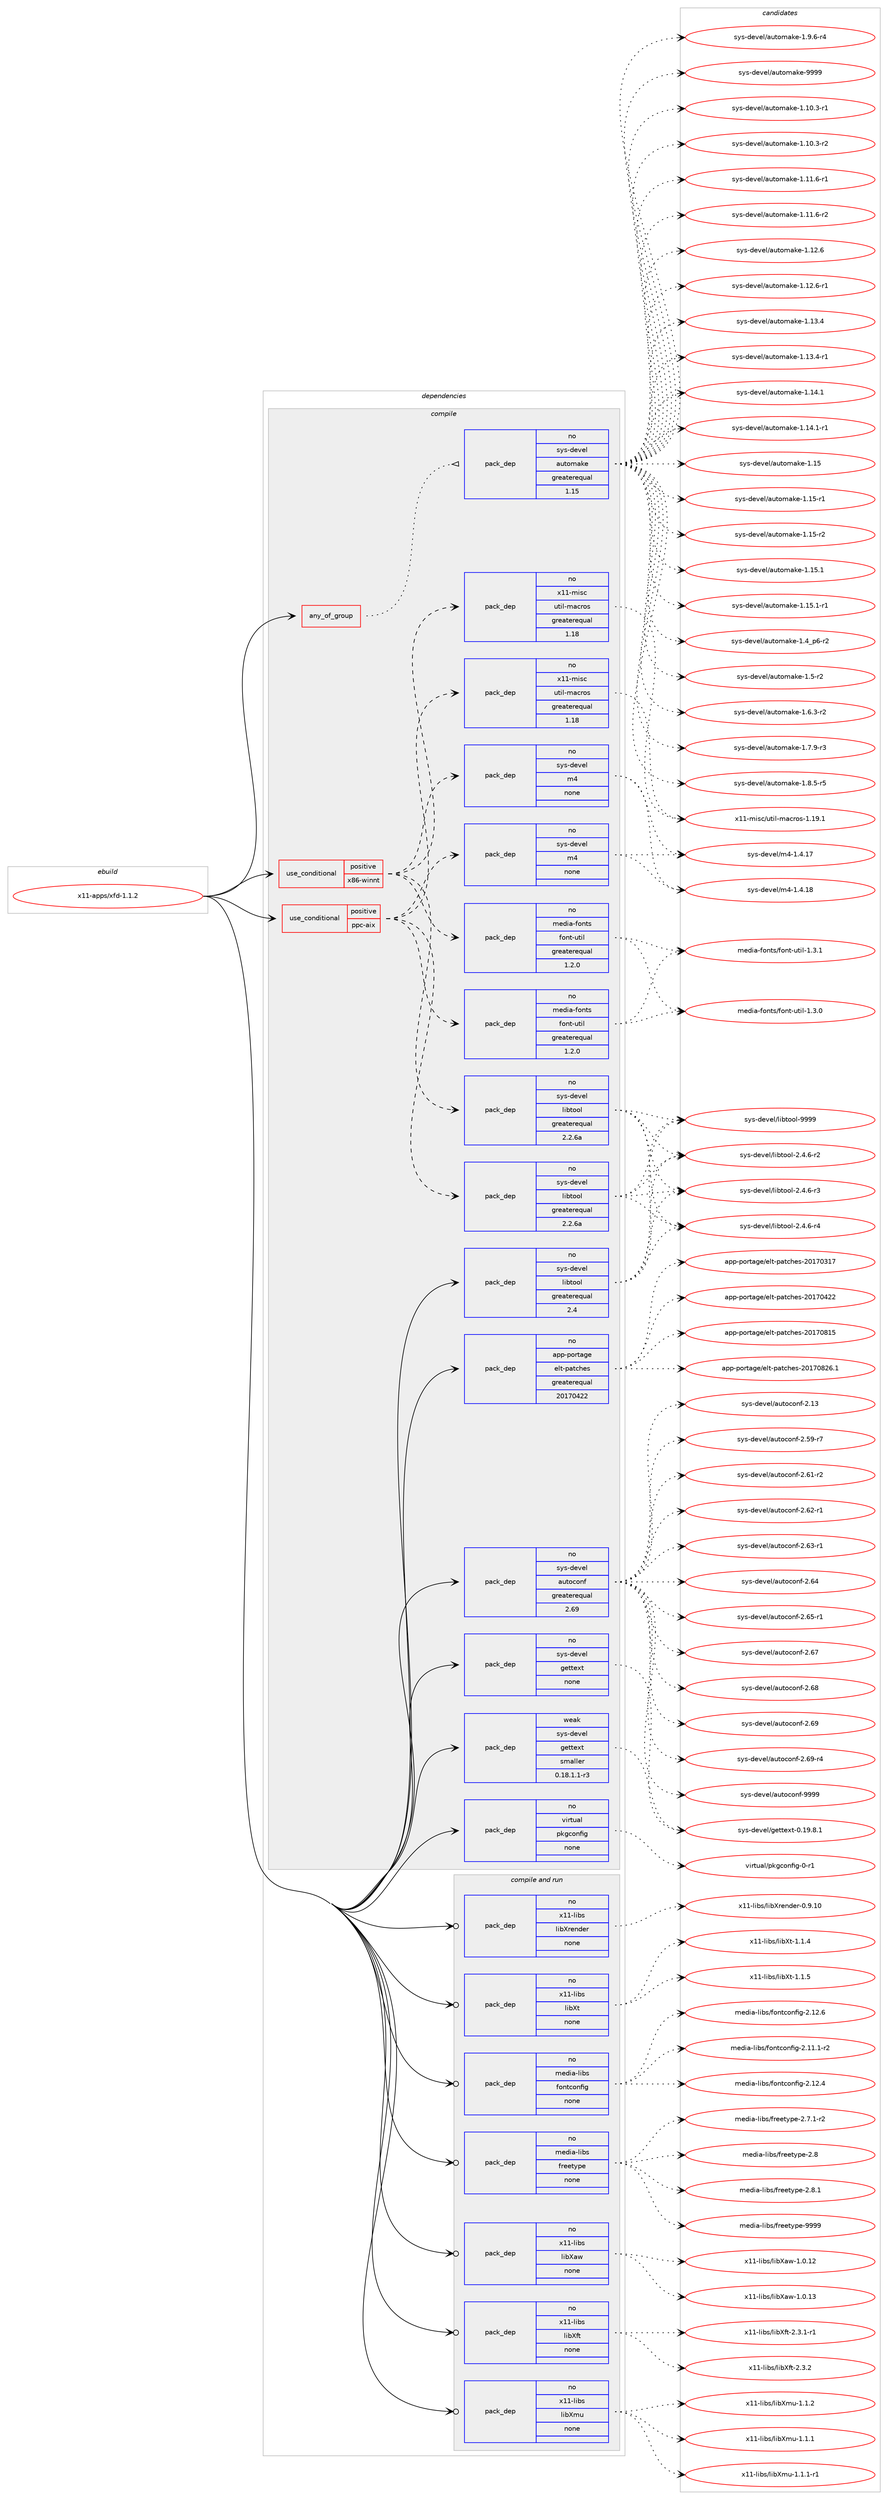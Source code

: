 digraph prolog {

# *************
# Graph options
# *************

newrank=true;
concentrate=true;
compound=true;
graph [rankdir=LR,fontname=Helvetica,fontsize=10,ranksep=1.5];#, ranksep=2.5, nodesep=0.2];
edge  [arrowhead=vee];
node  [fontname=Helvetica,fontsize=10];

# **********
# The ebuild
# **********

subgraph cluster_leftcol {
color=gray;
rank=same;
label=<<i>ebuild</i>>;
id [label="x11-apps/xfd-1.1.2", color=red, width=4, href="../x11-apps/xfd-1.1.2.svg"];
}

# ****************
# The dependencies
# ****************

subgraph cluster_midcol {
color=gray;
label=<<i>dependencies</i>>;
subgraph cluster_compile {
fillcolor="#eeeeee";
style=filled;
label=<<i>compile</i>>;
subgraph any9056 {
dependency510207 [label=<<TABLE BORDER="0" CELLBORDER="1" CELLSPACING="0" CELLPADDING="4"><TR><TD CELLPADDING="10">any_of_group</TD></TR></TABLE>>, shape=none, color=red];subgraph pack379287 {
dependency510208 [label=<<TABLE BORDER="0" CELLBORDER="1" CELLSPACING="0" CELLPADDING="4" WIDTH="220"><TR><TD ROWSPAN="6" CELLPADDING="30">pack_dep</TD></TR><TR><TD WIDTH="110">no</TD></TR><TR><TD>sys-devel</TD></TR><TR><TD>automake</TD></TR><TR><TD>greaterequal</TD></TR><TR><TD>1.15</TD></TR></TABLE>>, shape=none, color=blue];
}
dependency510207:e -> dependency510208:w [weight=20,style="dotted",arrowhead="oinv"];
}
id:e -> dependency510207:w [weight=20,style="solid",arrowhead="vee"];
subgraph cond121525 {
dependency510209 [label=<<TABLE BORDER="0" CELLBORDER="1" CELLSPACING="0" CELLPADDING="4"><TR><TD ROWSPAN="3" CELLPADDING="10">use_conditional</TD></TR><TR><TD>positive</TD></TR><TR><TD>ppc-aix</TD></TR></TABLE>>, shape=none, color=red];
subgraph pack379288 {
dependency510210 [label=<<TABLE BORDER="0" CELLBORDER="1" CELLSPACING="0" CELLPADDING="4" WIDTH="220"><TR><TD ROWSPAN="6" CELLPADDING="30">pack_dep</TD></TR><TR><TD WIDTH="110">no</TD></TR><TR><TD>sys-devel</TD></TR><TR><TD>libtool</TD></TR><TR><TD>greaterequal</TD></TR><TR><TD>2.2.6a</TD></TR></TABLE>>, shape=none, color=blue];
}
dependency510209:e -> dependency510210:w [weight=20,style="dashed",arrowhead="vee"];
subgraph pack379289 {
dependency510211 [label=<<TABLE BORDER="0" CELLBORDER="1" CELLSPACING="0" CELLPADDING="4" WIDTH="220"><TR><TD ROWSPAN="6" CELLPADDING="30">pack_dep</TD></TR><TR><TD WIDTH="110">no</TD></TR><TR><TD>sys-devel</TD></TR><TR><TD>m4</TD></TR><TR><TD>none</TD></TR><TR><TD></TD></TR></TABLE>>, shape=none, color=blue];
}
dependency510209:e -> dependency510211:w [weight=20,style="dashed",arrowhead="vee"];
subgraph pack379290 {
dependency510212 [label=<<TABLE BORDER="0" CELLBORDER="1" CELLSPACING="0" CELLPADDING="4" WIDTH="220"><TR><TD ROWSPAN="6" CELLPADDING="30">pack_dep</TD></TR><TR><TD WIDTH="110">no</TD></TR><TR><TD>x11-misc</TD></TR><TR><TD>util-macros</TD></TR><TR><TD>greaterequal</TD></TR><TR><TD>1.18</TD></TR></TABLE>>, shape=none, color=blue];
}
dependency510209:e -> dependency510212:w [weight=20,style="dashed",arrowhead="vee"];
subgraph pack379291 {
dependency510213 [label=<<TABLE BORDER="0" CELLBORDER="1" CELLSPACING="0" CELLPADDING="4" WIDTH="220"><TR><TD ROWSPAN="6" CELLPADDING="30">pack_dep</TD></TR><TR><TD WIDTH="110">no</TD></TR><TR><TD>media-fonts</TD></TR><TR><TD>font-util</TD></TR><TR><TD>greaterequal</TD></TR><TR><TD>1.2.0</TD></TR></TABLE>>, shape=none, color=blue];
}
dependency510209:e -> dependency510213:w [weight=20,style="dashed",arrowhead="vee"];
}
id:e -> dependency510209:w [weight=20,style="solid",arrowhead="vee"];
subgraph cond121526 {
dependency510214 [label=<<TABLE BORDER="0" CELLBORDER="1" CELLSPACING="0" CELLPADDING="4"><TR><TD ROWSPAN="3" CELLPADDING="10">use_conditional</TD></TR><TR><TD>positive</TD></TR><TR><TD>x86-winnt</TD></TR></TABLE>>, shape=none, color=red];
subgraph pack379292 {
dependency510215 [label=<<TABLE BORDER="0" CELLBORDER="1" CELLSPACING="0" CELLPADDING="4" WIDTH="220"><TR><TD ROWSPAN="6" CELLPADDING="30">pack_dep</TD></TR><TR><TD WIDTH="110">no</TD></TR><TR><TD>sys-devel</TD></TR><TR><TD>libtool</TD></TR><TR><TD>greaterequal</TD></TR><TR><TD>2.2.6a</TD></TR></TABLE>>, shape=none, color=blue];
}
dependency510214:e -> dependency510215:w [weight=20,style="dashed",arrowhead="vee"];
subgraph pack379293 {
dependency510216 [label=<<TABLE BORDER="0" CELLBORDER="1" CELLSPACING="0" CELLPADDING="4" WIDTH="220"><TR><TD ROWSPAN="6" CELLPADDING="30">pack_dep</TD></TR><TR><TD WIDTH="110">no</TD></TR><TR><TD>sys-devel</TD></TR><TR><TD>m4</TD></TR><TR><TD>none</TD></TR><TR><TD></TD></TR></TABLE>>, shape=none, color=blue];
}
dependency510214:e -> dependency510216:w [weight=20,style="dashed",arrowhead="vee"];
subgraph pack379294 {
dependency510217 [label=<<TABLE BORDER="0" CELLBORDER="1" CELLSPACING="0" CELLPADDING="4" WIDTH="220"><TR><TD ROWSPAN="6" CELLPADDING="30">pack_dep</TD></TR><TR><TD WIDTH="110">no</TD></TR><TR><TD>x11-misc</TD></TR><TR><TD>util-macros</TD></TR><TR><TD>greaterequal</TD></TR><TR><TD>1.18</TD></TR></TABLE>>, shape=none, color=blue];
}
dependency510214:e -> dependency510217:w [weight=20,style="dashed",arrowhead="vee"];
subgraph pack379295 {
dependency510218 [label=<<TABLE BORDER="0" CELLBORDER="1" CELLSPACING="0" CELLPADDING="4" WIDTH="220"><TR><TD ROWSPAN="6" CELLPADDING="30">pack_dep</TD></TR><TR><TD WIDTH="110">no</TD></TR><TR><TD>media-fonts</TD></TR><TR><TD>font-util</TD></TR><TR><TD>greaterequal</TD></TR><TR><TD>1.2.0</TD></TR></TABLE>>, shape=none, color=blue];
}
dependency510214:e -> dependency510218:w [weight=20,style="dashed",arrowhead="vee"];
}
id:e -> dependency510214:w [weight=20,style="solid",arrowhead="vee"];
subgraph pack379296 {
dependency510219 [label=<<TABLE BORDER="0" CELLBORDER="1" CELLSPACING="0" CELLPADDING="4" WIDTH="220"><TR><TD ROWSPAN="6" CELLPADDING="30">pack_dep</TD></TR><TR><TD WIDTH="110">no</TD></TR><TR><TD>app-portage</TD></TR><TR><TD>elt-patches</TD></TR><TR><TD>greaterequal</TD></TR><TR><TD>20170422</TD></TR></TABLE>>, shape=none, color=blue];
}
id:e -> dependency510219:w [weight=20,style="solid",arrowhead="vee"];
subgraph pack379297 {
dependency510220 [label=<<TABLE BORDER="0" CELLBORDER="1" CELLSPACING="0" CELLPADDING="4" WIDTH="220"><TR><TD ROWSPAN="6" CELLPADDING="30">pack_dep</TD></TR><TR><TD WIDTH="110">no</TD></TR><TR><TD>sys-devel</TD></TR><TR><TD>autoconf</TD></TR><TR><TD>greaterequal</TD></TR><TR><TD>2.69</TD></TR></TABLE>>, shape=none, color=blue];
}
id:e -> dependency510220:w [weight=20,style="solid",arrowhead="vee"];
subgraph pack379298 {
dependency510221 [label=<<TABLE BORDER="0" CELLBORDER="1" CELLSPACING="0" CELLPADDING="4" WIDTH="220"><TR><TD ROWSPAN="6" CELLPADDING="30">pack_dep</TD></TR><TR><TD WIDTH="110">no</TD></TR><TR><TD>sys-devel</TD></TR><TR><TD>gettext</TD></TR><TR><TD>none</TD></TR><TR><TD></TD></TR></TABLE>>, shape=none, color=blue];
}
id:e -> dependency510221:w [weight=20,style="solid",arrowhead="vee"];
subgraph pack379299 {
dependency510222 [label=<<TABLE BORDER="0" CELLBORDER="1" CELLSPACING="0" CELLPADDING="4" WIDTH="220"><TR><TD ROWSPAN="6" CELLPADDING="30">pack_dep</TD></TR><TR><TD WIDTH="110">no</TD></TR><TR><TD>sys-devel</TD></TR><TR><TD>libtool</TD></TR><TR><TD>greaterequal</TD></TR><TR><TD>2.4</TD></TR></TABLE>>, shape=none, color=blue];
}
id:e -> dependency510222:w [weight=20,style="solid",arrowhead="vee"];
subgraph pack379300 {
dependency510223 [label=<<TABLE BORDER="0" CELLBORDER="1" CELLSPACING="0" CELLPADDING="4" WIDTH="220"><TR><TD ROWSPAN="6" CELLPADDING="30">pack_dep</TD></TR><TR><TD WIDTH="110">no</TD></TR><TR><TD>virtual</TD></TR><TR><TD>pkgconfig</TD></TR><TR><TD>none</TD></TR><TR><TD></TD></TR></TABLE>>, shape=none, color=blue];
}
id:e -> dependency510223:w [weight=20,style="solid",arrowhead="vee"];
subgraph pack379301 {
dependency510224 [label=<<TABLE BORDER="0" CELLBORDER="1" CELLSPACING="0" CELLPADDING="4" WIDTH="220"><TR><TD ROWSPAN="6" CELLPADDING="30">pack_dep</TD></TR><TR><TD WIDTH="110">weak</TD></TR><TR><TD>sys-devel</TD></TR><TR><TD>gettext</TD></TR><TR><TD>smaller</TD></TR><TR><TD>0.18.1.1-r3</TD></TR></TABLE>>, shape=none, color=blue];
}
id:e -> dependency510224:w [weight=20,style="solid",arrowhead="vee"];
}
subgraph cluster_compileandrun {
fillcolor="#eeeeee";
style=filled;
label=<<i>compile and run</i>>;
subgraph pack379302 {
dependency510225 [label=<<TABLE BORDER="0" CELLBORDER="1" CELLSPACING="0" CELLPADDING="4" WIDTH="220"><TR><TD ROWSPAN="6" CELLPADDING="30">pack_dep</TD></TR><TR><TD WIDTH="110">no</TD></TR><TR><TD>media-libs</TD></TR><TR><TD>fontconfig</TD></TR><TR><TD>none</TD></TR><TR><TD></TD></TR></TABLE>>, shape=none, color=blue];
}
id:e -> dependency510225:w [weight=20,style="solid",arrowhead="odotvee"];
subgraph pack379303 {
dependency510226 [label=<<TABLE BORDER="0" CELLBORDER="1" CELLSPACING="0" CELLPADDING="4" WIDTH="220"><TR><TD ROWSPAN="6" CELLPADDING="30">pack_dep</TD></TR><TR><TD WIDTH="110">no</TD></TR><TR><TD>media-libs</TD></TR><TR><TD>freetype</TD></TR><TR><TD>none</TD></TR><TR><TD></TD></TR></TABLE>>, shape=none, color=blue];
}
id:e -> dependency510226:w [weight=20,style="solid",arrowhead="odotvee"];
subgraph pack379304 {
dependency510227 [label=<<TABLE BORDER="0" CELLBORDER="1" CELLSPACING="0" CELLPADDING="4" WIDTH="220"><TR><TD ROWSPAN="6" CELLPADDING="30">pack_dep</TD></TR><TR><TD WIDTH="110">no</TD></TR><TR><TD>x11-libs</TD></TR><TR><TD>libXaw</TD></TR><TR><TD>none</TD></TR><TR><TD></TD></TR></TABLE>>, shape=none, color=blue];
}
id:e -> dependency510227:w [weight=20,style="solid",arrowhead="odotvee"];
subgraph pack379305 {
dependency510228 [label=<<TABLE BORDER="0" CELLBORDER="1" CELLSPACING="0" CELLPADDING="4" WIDTH="220"><TR><TD ROWSPAN="6" CELLPADDING="30">pack_dep</TD></TR><TR><TD WIDTH="110">no</TD></TR><TR><TD>x11-libs</TD></TR><TR><TD>libXft</TD></TR><TR><TD>none</TD></TR><TR><TD></TD></TR></TABLE>>, shape=none, color=blue];
}
id:e -> dependency510228:w [weight=20,style="solid",arrowhead="odotvee"];
subgraph pack379306 {
dependency510229 [label=<<TABLE BORDER="0" CELLBORDER="1" CELLSPACING="0" CELLPADDING="4" WIDTH="220"><TR><TD ROWSPAN="6" CELLPADDING="30">pack_dep</TD></TR><TR><TD WIDTH="110">no</TD></TR><TR><TD>x11-libs</TD></TR><TR><TD>libXmu</TD></TR><TR><TD>none</TD></TR><TR><TD></TD></TR></TABLE>>, shape=none, color=blue];
}
id:e -> dependency510229:w [weight=20,style="solid",arrowhead="odotvee"];
subgraph pack379307 {
dependency510230 [label=<<TABLE BORDER="0" CELLBORDER="1" CELLSPACING="0" CELLPADDING="4" WIDTH="220"><TR><TD ROWSPAN="6" CELLPADDING="30">pack_dep</TD></TR><TR><TD WIDTH="110">no</TD></TR><TR><TD>x11-libs</TD></TR><TR><TD>libXrender</TD></TR><TR><TD>none</TD></TR><TR><TD></TD></TR></TABLE>>, shape=none, color=blue];
}
id:e -> dependency510230:w [weight=20,style="solid",arrowhead="odotvee"];
subgraph pack379308 {
dependency510231 [label=<<TABLE BORDER="0" CELLBORDER="1" CELLSPACING="0" CELLPADDING="4" WIDTH="220"><TR><TD ROWSPAN="6" CELLPADDING="30">pack_dep</TD></TR><TR><TD WIDTH="110">no</TD></TR><TR><TD>x11-libs</TD></TR><TR><TD>libXt</TD></TR><TR><TD>none</TD></TR><TR><TD></TD></TR></TABLE>>, shape=none, color=blue];
}
id:e -> dependency510231:w [weight=20,style="solid",arrowhead="odotvee"];
}
subgraph cluster_run {
fillcolor="#eeeeee";
style=filled;
label=<<i>run</i>>;
}
}

# **************
# The candidates
# **************

subgraph cluster_choices {
rank=same;
color=gray;
label=<<i>candidates</i>>;

subgraph choice379287 {
color=black;
nodesep=1;
choice11512111545100101118101108479711711611110997107101454946494846514511449 [label="sys-devel/automake-1.10.3-r1", color=red, width=4,href="../sys-devel/automake-1.10.3-r1.svg"];
choice11512111545100101118101108479711711611110997107101454946494846514511450 [label="sys-devel/automake-1.10.3-r2", color=red, width=4,href="../sys-devel/automake-1.10.3-r2.svg"];
choice11512111545100101118101108479711711611110997107101454946494946544511449 [label="sys-devel/automake-1.11.6-r1", color=red, width=4,href="../sys-devel/automake-1.11.6-r1.svg"];
choice11512111545100101118101108479711711611110997107101454946494946544511450 [label="sys-devel/automake-1.11.6-r2", color=red, width=4,href="../sys-devel/automake-1.11.6-r2.svg"];
choice1151211154510010111810110847971171161111099710710145494649504654 [label="sys-devel/automake-1.12.6", color=red, width=4,href="../sys-devel/automake-1.12.6.svg"];
choice11512111545100101118101108479711711611110997107101454946495046544511449 [label="sys-devel/automake-1.12.6-r1", color=red, width=4,href="../sys-devel/automake-1.12.6-r1.svg"];
choice1151211154510010111810110847971171161111099710710145494649514652 [label="sys-devel/automake-1.13.4", color=red, width=4,href="../sys-devel/automake-1.13.4.svg"];
choice11512111545100101118101108479711711611110997107101454946495146524511449 [label="sys-devel/automake-1.13.4-r1", color=red, width=4,href="../sys-devel/automake-1.13.4-r1.svg"];
choice1151211154510010111810110847971171161111099710710145494649524649 [label="sys-devel/automake-1.14.1", color=red, width=4,href="../sys-devel/automake-1.14.1.svg"];
choice11512111545100101118101108479711711611110997107101454946495246494511449 [label="sys-devel/automake-1.14.1-r1", color=red, width=4,href="../sys-devel/automake-1.14.1-r1.svg"];
choice115121115451001011181011084797117116111109971071014549464953 [label="sys-devel/automake-1.15", color=red, width=4,href="../sys-devel/automake-1.15.svg"];
choice1151211154510010111810110847971171161111099710710145494649534511449 [label="sys-devel/automake-1.15-r1", color=red, width=4,href="../sys-devel/automake-1.15-r1.svg"];
choice1151211154510010111810110847971171161111099710710145494649534511450 [label="sys-devel/automake-1.15-r2", color=red, width=4,href="../sys-devel/automake-1.15-r2.svg"];
choice1151211154510010111810110847971171161111099710710145494649534649 [label="sys-devel/automake-1.15.1", color=red, width=4,href="../sys-devel/automake-1.15.1.svg"];
choice11512111545100101118101108479711711611110997107101454946495346494511449 [label="sys-devel/automake-1.15.1-r1", color=red, width=4,href="../sys-devel/automake-1.15.1-r1.svg"];
choice115121115451001011181011084797117116111109971071014549465295112544511450 [label="sys-devel/automake-1.4_p6-r2", color=red, width=4,href="../sys-devel/automake-1.4_p6-r2.svg"];
choice11512111545100101118101108479711711611110997107101454946534511450 [label="sys-devel/automake-1.5-r2", color=red, width=4,href="../sys-devel/automake-1.5-r2.svg"];
choice115121115451001011181011084797117116111109971071014549465446514511450 [label="sys-devel/automake-1.6.3-r2", color=red, width=4,href="../sys-devel/automake-1.6.3-r2.svg"];
choice115121115451001011181011084797117116111109971071014549465546574511451 [label="sys-devel/automake-1.7.9-r3", color=red, width=4,href="../sys-devel/automake-1.7.9-r3.svg"];
choice115121115451001011181011084797117116111109971071014549465646534511453 [label="sys-devel/automake-1.8.5-r5", color=red, width=4,href="../sys-devel/automake-1.8.5-r5.svg"];
choice115121115451001011181011084797117116111109971071014549465746544511452 [label="sys-devel/automake-1.9.6-r4", color=red, width=4,href="../sys-devel/automake-1.9.6-r4.svg"];
choice115121115451001011181011084797117116111109971071014557575757 [label="sys-devel/automake-9999", color=red, width=4,href="../sys-devel/automake-9999.svg"];
dependency510208:e -> choice11512111545100101118101108479711711611110997107101454946494846514511449:w [style=dotted,weight="100"];
dependency510208:e -> choice11512111545100101118101108479711711611110997107101454946494846514511450:w [style=dotted,weight="100"];
dependency510208:e -> choice11512111545100101118101108479711711611110997107101454946494946544511449:w [style=dotted,weight="100"];
dependency510208:e -> choice11512111545100101118101108479711711611110997107101454946494946544511450:w [style=dotted,weight="100"];
dependency510208:e -> choice1151211154510010111810110847971171161111099710710145494649504654:w [style=dotted,weight="100"];
dependency510208:e -> choice11512111545100101118101108479711711611110997107101454946495046544511449:w [style=dotted,weight="100"];
dependency510208:e -> choice1151211154510010111810110847971171161111099710710145494649514652:w [style=dotted,weight="100"];
dependency510208:e -> choice11512111545100101118101108479711711611110997107101454946495146524511449:w [style=dotted,weight="100"];
dependency510208:e -> choice1151211154510010111810110847971171161111099710710145494649524649:w [style=dotted,weight="100"];
dependency510208:e -> choice11512111545100101118101108479711711611110997107101454946495246494511449:w [style=dotted,weight="100"];
dependency510208:e -> choice115121115451001011181011084797117116111109971071014549464953:w [style=dotted,weight="100"];
dependency510208:e -> choice1151211154510010111810110847971171161111099710710145494649534511449:w [style=dotted,weight="100"];
dependency510208:e -> choice1151211154510010111810110847971171161111099710710145494649534511450:w [style=dotted,weight="100"];
dependency510208:e -> choice1151211154510010111810110847971171161111099710710145494649534649:w [style=dotted,weight="100"];
dependency510208:e -> choice11512111545100101118101108479711711611110997107101454946495346494511449:w [style=dotted,weight="100"];
dependency510208:e -> choice115121115451001011181011084797117116111109971071014549465295112544511450:w [style=dotted,weight="100"];
dependency510208:e -> choice11512111545100101118101108479711711611110997107101454946534511450:w [style=dotted,weight="100"];
dependency510208:e -> choice115121115451001011181011084797117116111109971071014549465446514511450:w [style=dotted,weight="100"];
dependency510208:e -> choice115121115451001011181011084797117116111109971071014549465546574511451:w [style=dotted,weight="100"];
dependency510208:e -> choice115121115451001011181011084797117116111109971071014549465646534511453:w [style=dotted,weight="100"];
dependency510208:e -> choice115121115451001011181011084797117116111109971071014549465746544511452:w [style=dotted,weight="100"];
dependency510208:e -> choice115121115451001011181011084797117116111109971071014557575757:w [style=dotted,weight="100"];
}
subgraph choice379288 {
color=black;
nodesep=1;
choice1151211154510010111810110847108105981161111111084550465246544511450 [label="sys-devel/libtool-2.4.6-r2", color=red, width=4,href="../sys-devel/libtool-2.4.6-r2.svg"];
choice1151211154510010111810110847108105981161111111084550465246544511451 [label="sys-devel/libtool-2.4.6-r3", color=red, width=4,href="../sys-devel/libtool-2.4.6-r3.svg"];
choice1151211154510010111810110847108105981161111111084550465246544511452 [label="sys-devel/libtool-2.4.6-r4", color=red, width=4,href="../sys-devel/libtool-2.4.6-r4.svg"];
choice1151211154510010111810110847108105981161111111084557575757 [label="sys-devel/libtool-9999", color=red, width=4,href="../sys-devel/libtool-9999.svg"];
dependency510210:e -> choice1151211154510010111810110847108105981161111111084550465246544511450:w [style=dotted,weight="100"];
dependency510210:e -> choice1151211154510010111810110847108105981161111111084550465246544511451:w [style=dotted,weight="100"];
dependency510210:e -> choice1151211154510010111810110847108105981161111111084550465246544511452:w [style=dotted,weight="100"];
dependency510210:e -> choice1151211154510010111810110847108105981161111111084557575757:w [style=dotted,weight="100"];
}
subgraph choice379289 {
color=black;
nodesep=1;
choice11512111545100101118101108471095245494652464955 [label="sys-devel/m4-1.4.17", color=red, width=4,href="../sys-devel/m4-1.4.17.svg"];
choice11512111545100101118101108471095245494652464956 [label="sys-devel/m4-1.4.18", color=red, width=4,href="../sys-devel/m4-1.4.18.svg"];
dependency510211:e -> choice11512111545100101118101108471095245494652464955:w [style=dotted,weight="100"];
dependency510211:e -> choice11512111545100101118101108471095245494652464956:w [style=dotted,weight="100"];
}
subgraph choice379290 {
color=black;
nodesep=1;
choice120494945109105115994711711610510845109979911411111545494649574649 [label="x11-misc/util-macros-1.19.1", color=red, width=4,href="../x11-misc/util-macros-1.19.1.svg"];
dependency510212:e -> choice120494945109105115994711711610510845109979911411111545494649574649:w [style=dotted,weight="100"];
}
subgraph choice379291 {
color=black;
nodesep=1;
choice10910110010597451021111101161154710211111011645117116105108454946514648 [label="media-fonts/font-util-1.3.0", color=red, width=4,href="../media-fonts/font-util-1.3.0.svg"];
choice10910110010597451021111101161154710211111011645117116105108454946514649 [label="media-fonts/font-util-1.3.1", color=red, width=4,href="../media-fonts/font-util-1.3.1.svg"];
dependency510213:e -> choice10910110010597451021111101161154710211111011645117116105108454946514648:w [style=dotted,weight="100"];
dependency510213:e -> choice10910110010597451021111101161154710211111011645117116105108454946514649:w [style=dotted,weight="100"];
}
subgraph choice379292 {
color=black;
nodesep=1;
choice1151211154510010111810110847108105981161111111084550465246544511450 [label="sys-devel/libtool-2.4.6-r2", color=red, width=4,href="../sys-devel/libtool-2.4.6-r2.svg"];
choice1151211154510010111810110847108105981161111111084550465246544511451 [label="sys-devel/libtool-2.4.6-r3", color=red, width=4,href="../sys-devel/libtool-2.4.6-r3.svg"];
choice1151211154510010111810110847108105981161111111084550465246544511452 [label="sys-devel/libtool-2.4.6-r4", color=red, width=4,href="../sys-devel/libtool-2.4.6-r4.svg"];
choice1151211154510010111810110847108105981161111111084557575757 [label="sys-devel/libtool-9999", color=red, width=4,href="../sys-devel/libtool-9999.svg"];
dependency510215:e -> choice1151211154510010111810110847108105981161111111084550465246544511450:w [style=dotted,weight="100"];
dependency510215:e -> choice1151211154510010111810110847108105981161111111084550465246544511451:w [style=dotted,weight="100"];
dependency510215:e -> choice1151211154510010111810110847108105981161111111084550465246544511452:w [style=dotted,weight="100"];
dependency510215:e -> choice1151211154510010111810110847108105981161111111084557575757:w [style=dotted,weight="100"];
}
subgraph choice379293 {
color=black;
nodesep=1;
choice11512111545100101118101108471095245494652464955 [label="sys-devel/m4-1.4.17", color=red, width=4,href="../sys-devel/m4-1.4.17.svg"];
choice11512111545100101118101108471095245494652464956 [label="sys-devel/m4-1.4.18", color=red, width=4,href="../sys-devel/m4-1.4.18.svg"];
dependency510216:e -> choice11512111545100101118101108471095245494652464955:w [style=dotted,weight="100"];
dependency510216:e -> choice11512111545100101118101108471095245494652464956:w [style=dotted,weight="100"];
}
subgraph choice379294 {
color=black;
nodesep=1;
choice120494945109105115994711711610510845109979911411111545494649574649 [label="x11-misc/util-macros-1.19.1", color=red, width=4,href="../x11-misc/util-macros-1.19.1.svg"];
dependency510217:e -> choice120494945109105115994711711610510845109979911411111545494649574649:w [style=dotted,weight="100"];
}
subgraph choice379295 {
color=black;
nodesep=1;
choice10910110010597451021111101161154710211111011645117116105108454946514648 [label="media-fonts/font-util-1.3.0", color=red, width=4,href="../media-fonts/font-util-1.3.0.svg"];
choice10910110010597451021111101161154710211111011645117116105108454946514649 [label="media-fonts/font-util-1.3.1", color=red, width=4,href="../media-fonts/font-util-1.3.1.svg"];
dependency510218:e -> choice10910110010597451021111101161154710211111011645117116105108454946514648:w [style=dotted,weight="100"];
dependency510218:e -> choice10910110010597451021111101161154710211111011645117116105108454946514649:w [style=dotted,weight="100"];
}
subgraph choice379296 {
color=black;
nodesep=1;
choice97112112451121111141169710310147101108116451129711699104101115455048495548514955 [label="app-portage/elt-patches-20170317", color=red, width=4,href="../app-portage/elt-patches-20170317.svg"];
choice97112112451121111141169710310147101108116451129711699104101115455048495548525050 [label="app-portage/elt-patches-20170422", color=red, width=4,href="../app-portage/elt-patches-20170422.svg"];
choice97112112451121111141169710310147101108116451129711699104101115455048495548564953 [label="app-portage/elt-patches-20170815", color=red, width=4,href="../app-portage/elt-patches-20170815.svg"];
choice971121124511211111411697103101471011081164511297116991041011154550484955485650544649 [label="app-portage/elt-patches-20170826.1", color=red, width=4,href="../app-portage/elt-patches-20170826.1.svg"];
dependency510219:e -> choice97112112451121111141169710310147101108116451129711699104101115455048495548514955:w [style=dotted,weight="100"];
dependency510219:e -> choice97112112451121111141169710310147101108116451129711699104101115455048495548525050:w [style=dotted,weight="100"];
dependency510219:e -> choice97112112451121111141169710310147101108116451129711699104101115455048495548564953:w [style=dotted,weight="100"];
dependency510219:e -> choice971121124511211111411697103101471011081164511297116991041011154550484955485650544649:w [style=dotted,weight="100"];
}
subgraph choice379297 {
color=black;
nodesep=1;
choice115121115451001011181011084797117116111991111101024550464951 [label="sys-devel/autoconf-2.13", color=red, width=4,href="../sys-devel/autoconf-2.13.svg"];
choice1151211154510010111810110847971171161119911111010245504653574511455 [label="sys-devel/autoconf-2.59-r7", color=red, width=4,href="../sys-devel/autoconf-2.59-r7.svg"];
choice1151211154510010111810110847971171161119911111010245504654494511450 [label="sys-devel/autoconf-2.61-r2", color=red, width=4,href="../sys-devel/autoconf-2.61-r2.svg"];
choice1151211154510010111810110847971171161119911111010245504654504511449 [label="sys-devel/autoconf-2.62-r1", color=red, width=4,href="../sys-devel/autoconf-2.62-r1.svg"];
choice1151211154510010111810110847971171161119911111010245504654514511449 [label="sys-devel/autoconf-2.63-r1", color=red, width=4,href="../sys-devel/autoconf-2.63-r1.svg"];
choice115121115451001011181011084797117116111991111101024550465452 [label="sys-devel/autoconf-2.64", color=red, width=4,href="../sys-devel/autoconf-2.64.svg"];
choice1151211154510010111810110847971171161119911111010245504654534511449 [label="sys-devel/autoconf-2.65-r1", color=red, width=4,href="../sys-devel/autoconf-2.65-r1.svg"];
choice115121115451001011181011084797117116111991111101024550465455 [label="sys-devel/autoconf-2.67", color=red, width=4,href="../sys-devel/autoconf-2.67.svg"];
choice115121115451001011181011084797117116111991111101024550465456 [label="sys-devel/autoconf-2.68", color=red, width=4,href="../sys-devel/autoconf-2.68.svg"];
choice115121115451001011181011084797117116111991111101024550465457 [label="sys-devel/autoconf-2.69", color=red, width=4,href="../sys-devel/autoconf-2.69.svg"];
choice1151211154510010111810110847971171161119911111010245504654574511452 [label="sys-devel/autoconf-2.69-r4", color=red, width=4,href="../sys-devel/autoconf-2.69-r4.svg"];
choice115121115451001011181011084797117116111991111101024557575757 [label="sys-devel/autoconf-9999", color=red, width=4,href="../sys-devel/autoconf-9999.svg"];
dependency510220:e -> choice115121115451001011181011084797117116111991111101024550464951:w [style=dotted,weight="100"];
dependency510220:e -> choice1151211154510010111810110847971171161119911111010245504653574511455:w [style=dotted,weight="100"];
dependency510220:e -> choice1151211154510010111810110847971171161119911111010245504654494511450:w [style=dotted,weight="100"];
dependency510220:e -> choice1151211154510010111810110847971171161119911111010245504654504511449:w [style=dotted,weight="100"];
dependency510220:e -> choice1151211154510010111810110847971171161119911111010245504654514511449:w [style=dotted,weight="100"];
dependency510220:e -> choice115121115451001011181011084797117116111991111101024550465452:w [style=dotted,weight="100"];
dependency510220:e -> choice1151211154510010111810110847971171161119911111010245504654534511449:w [style=dotted,weight="100"];
dependency510220:e -> choice115121115451001011181011084797117116111991111101024550465455:w [style=dotted,weight="100"];
dependency510220:e -> choice115121115451001011181011084797117116111991111101024550465456:w [style=dotted,weight="100"];
dependency510220:e -> choice115121115451001011181011084797117116111991111101024550465457:w [style=dotted,weight="100"];
dependency510220:e -> choice1151211154510010111810110847971171161119911111010245504654574511452:w [style=dotted,weight="100"];
dependency510220:e -> choice115121115451001011181011084797117116111991111101024557575757:w [style=dotted,weight="100"];
}
subgraph choice379298 {
color=black;
nodesep=1;
choice1151211154510010111810110847103101116116101120116454846495746564649 [label="sys-devel/gettext-0.19.8.1", color=red, width=4,href="../sys-devel/gettext-0.19.8.1.svg"];
dependency510221:e -> choice1151211154510010111810110847103101116116101120116454846495746564649:w [style=dotted,weight="100"];
}
subgraph choice379299 {
color=black;
nodesep=1;
choice1151211154510010111810110847108105981161111111084550465246544511450 [label="sys-devel/libtool-2.4.6-r2", color=red, width=4,href="../sys-devel/libtool-2.4.6-r2.svg"];
choice1151211154510010111810110847108105981161111111084550465246544511451 [label="sys-devel/libtool-2.4.6-r3", color=red, width=4,href="../sys-devel/libtool-2.4.6-r3.svg"];
choice1151211154510010111810110847108105981161111111084550465246544511452 [label="sys-devel/libtool-2.4.6-r4", color=red, width=4,href="../sys-devel/libtool-2.4.6-r4.svg"];
choice1151211154510010111810110847108105981161111111084557575757 [label="sys-devel/libtool-9999", color=red, width=4,href="../sys-devel/libtool-9999.svg"];
dependency510222:e -> choice1151211154510010111810110847108105981161111111084550465246544511450:w [style=dotted,weight="100"];
dependency510222:e -> choice1151211154510010111810110847108105981161111111084550465246544511451:w [style=dotted,weight="100"];
dependency510222:e -> choice1151211154510010111810110847108105981161111111084550465246544511452:w [style=dotted,weight="100"];
dependency510222:e -> choice1151211154510010111810110847108105981161111111084557575757:w [style=dotted,weight="100"];
}
subgraph choice379300 {
color=black;
nodesep=1;
choice11810511411611797108471121071039911111010210510345484511449 [label="virtual/pkgconfig-0-r1", color=red, width=4,href="../virtual/pkgconfig-0-r1.svg"];
dependency510223:e -> choice11810511411611797108471121071039911111010210510345484511449:w [style=dotted,weight="100"];
}
subgraph choice379301 {
color=black;
nodesep=1;
choice1151211154510010111810110847103101116116101120116454846495746564649 [label="sys-devel/gettext-0.19.8.1", color=red, width=4,href="../sys-devel/gettext-0.19.8.1.svg"];
dependency510224:e -> choice1151211154510010111810110847103101116116101120116454846495746564649:w [style=dotted,weight="100"];
}
subgraph choice379302 {
color=black;
nodesep=1;
choice1091011001059745108105981154710211111011699111110102105103455046494946494511450 [label="media-libs/fontconfig-2.11.1-r2", color=red, width=4,href="../media-libs/fontconfig-2.11.1-r2.svg"];
choice109101100105974510810598115471021111101169911111010210510345504649504652 [label="media-libs/fontconfig-2.12.4", color=red, width=4,href="../media-libs/fontconfig-2.12.4.svg"];
choice109101100105974510810598115471021111101169911111010210510345504649504654 [label="media-libs/fontconfig-2.12.6", color=red, width=4,href="../media-libs/fontconfig-2.12.6.svg"];
dependency510225:e -> choice1091011001059745108105981154710211111011699111110102105103455046494946494511450:w [style=dotted,weight="100"];
dependency510225:e -> choice109101100105974510810598115471021111101169911111010210510345504649504652:w [style=dotted,weight="100"];
dependency510225:e -> choice109101100105974510810598115471021111101169911111010210510345504649504654:w [style=dotted,weight="100"];
}
subgraph choice379303 {
color=black;
nodesep=1;
choice109101100105974510810598115471021141011011161211121014550465546494511450 [label="media-libs/freetype-2.7.1-r2", color=red, width=4,href="../media-libs/freetype-2.7.1-r2.svg"];
choice1091011001059745108105981154710211410110111612111210145504656 [label="media-libs/freetype-2.8", color=red, width=4,href="../media-libs/freetype-2.8.svg"];
choice10910110010597451081059811547102114101101116121112101455046564649 [label="media-libs/freetype-2.8.1", color=red, width=4,href="../media-libs/freetype-2.8.1.svg"];
choice109101100105974510810598115471021141011011161211121014557575757 [label="media-libs/freetype-9999", color=red, width=4,href="../media-libs/freetype-9999.svg"];
dependency510226:e -> choice109101100105974510810598115471021141011011161211121014550465546494511450:w [style=dotted,weight="100"];
dependency510226:e -> choice1091011001059745108105981154710211410110111612111210145504656:w [style=dotted,weight="100"];
dependency510226:e -> choice10910110010597451081059811547102114101101116121112101455046564649:w [style=dotted,weight="100"];
dependency510226:e -> choice109101100105974510810598115471021141011011161211121014557575757:w [style=dotted,weight="100"];
}
subgraph choice379304 {
color=black;
nodesep=1;
choice120494945108105981154710810598889711945494648464950 [label="x11-libs/libXaw-1.0.12", color=red, width=4,href="../x11-libs/libXaw-1.0.12.svg"];
choice120494945108105981154710810598889711945494648464951 [label="x11-libs/libXaw-1.0.13", color=red, width=4,href="../x11-libs/libXaw-1.0.13.svg"];
dependency510227:e -> choice120494945108105981154710810598889711945494648464950:w [style=dotted,weight="100"];
dependency510227:e -> choice120494945108105981154710810598889711945494648464951:w [style=dotted,weight="100"];
}
subgraph choice379305 {
color=black;
nodesep=1;
choice120494945108105981154710810598881021164550465146494511449 [label="x11-libs/libXft-2.3.1-r1", color=red, width=4,href="../x11-libs/libXft-2.3.1-r1.svg"];
choice12049494510810598115471081059888102116455046514650 [label="x11-libs/libXft-2.3.2", color=red, width=4,href="../x11-libs/libXft-2.3.2.svg"];
dependency510228:e -> choice120494945108105981154710810598881021164550465146494511449:w [style=dotted,weight="100"];
dependency510228:e -> choice12049494510810598115471081059888102116455046514650:w [style=dotted,weight="100"];
}
subgraph choice379306 {
color=black;
nodesep=1;
choice12049494510810598115471081059888109117454946494649 [label="x11-libs/libXmu-1.1.1", color=red, width=4,href="../x11-libs/libXmu-1.1.1.svg"];
choice120494945108105981154710810598881091174549464946494511449 [label="x11-libs/libXmu-1.1.1-r1", color=red, width=4,href="../x11-libs/libXmu-1.1.1-r1.svg"];
choice12049494510810598115471081059888109117454946494650 [label="x11-libs/libXmu-1.1.2", color=red, width=4,href="../x11-libs/libXmu-1.1.2.svg"];
dependency510229:e -> choice12049494510810598115471081059888109117454946494649:w [style=dotted,weight="100"];
dependency510229:e -> choice120494945108105981154710810598881091174549464946494511449:w [style=dotted,weight="100"];
dependency510229:e -> choice12049494510810598115471081059888109117454946494650:w [style=dotted,weight="100"];
}
subgraph choice379307 {
color=black;
nodesep=1;
choice1204949451081059811547108105988811410111010010111445484657464948 [label="x11-libs/libXrender-0.9.10", color=red, width=4,href="../x11-libs/libXrender-0.9.10.svg"];
dependency510230:e -> choice1204949451081059811547108105988811410111010010111445484657464948:w [style=dotted,weight="100"];
}
subgraph choice379308 {
color=black;
nodesep=1;
choice12049494510810598115471081059888116454946494652 [label="x11-libs/libXt-1.1.4", color=red, width=4,href="../x11-libs/libXt-1.1.4.svg"];
choice12049494510810598115471081059888116454946494653 [label="x11-libs/libXt-1.1.5", color=red, width=4,href="../x11-libs/libXt-1.1.5.svg"];
dependency510231:e -> choice12049494510810598115471081059888116454946494652:w [style=dotted,weight="100"];
dependency510231:e -> choice12049494510810598115471081059888116454946494653:w [style=dotted,weight="100"];
}
}

}
